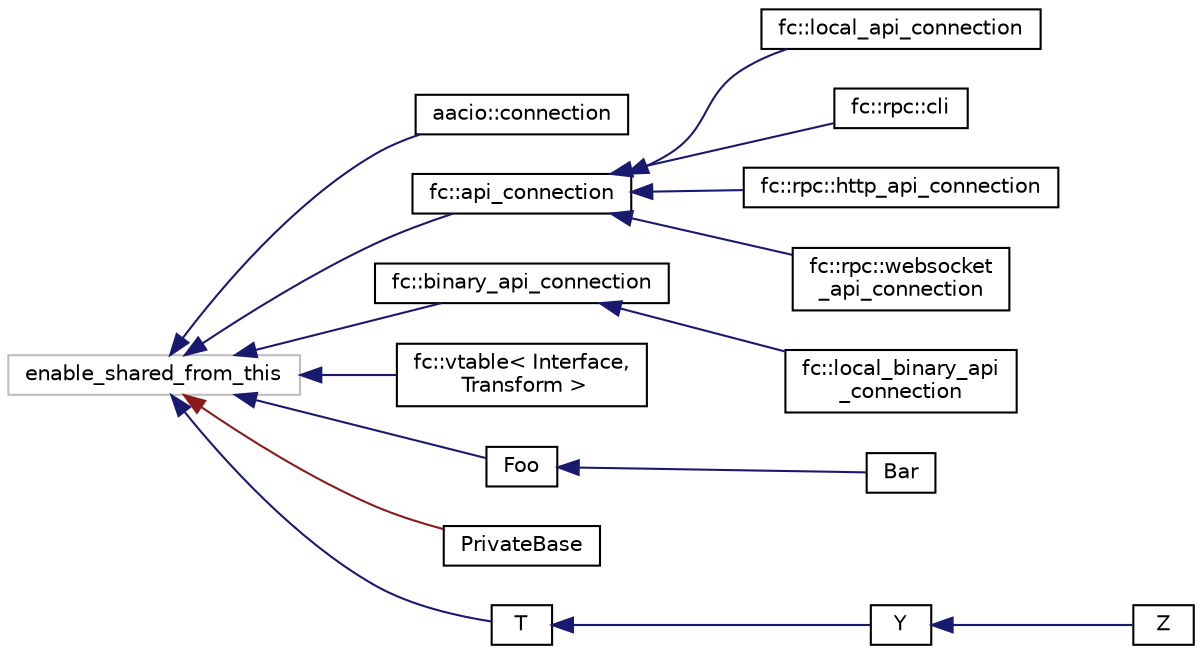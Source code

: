 digraph "Graphical Class Hierarchy"
{
  edge [fontname="Helvetica",fontsize="10",labelfontname="Helvetica",labelfontsize="10"];
  node [fontname="Helvetica",fontsize="10",shape=record];
  rankdir="LR";
  Node2777 [label="enable_shared_from_this",height=0.2,width=0.4,color="grey75", fillcolor="white", style="filled"];
  Node2777 -> Node0 [dir="back",color="midnightblue",fontsize="10",style="solid",fontname="Helvetica"];
  Node0 [label="aacio::connection",height=0.2,width=0.4,color="black", fillcolor="white", style="filled",URL="$classaacio_1_1connection.html"];
  Node2777 -> Node2779 [dir="back",color="midnightblue",fontsize="10",style="solid",fontname="Helvetica"];
  Node2779 [label="fc::api_connection",height=0.2,width=0.4,color="black", fillcolor="white", style="filled",URL="$classfc_1_1api__connection.html"];
  Node2779 -> Node2780 [dir="back",color="midnightblue",fontsize="10",style="solid",fontname="Helvetica"];
  Node2780 [label="fc::local_api_connection",height=0.2,width=0.4,color="black", fillcolor="white", style="filled",URL="$classfc_1_1local__api__connection.html"];
  Node2779 -> Node2781 [dir="back",color="midnightblue",fontsize="10",style="solid",fontname="Helvetica"];
  Node2781 [label="fc::rpc::cli",height=0.2,width=0.4,color="black", fillcolor="white", style="filled",URL="$classfc_1_1rpc_1_1cli.html"];
  Node2779 -> Node2782 [dir="back",color="midnightblue",fontsize="10",style="solid",fontname="Helvetica"];
  Node2782 [label="fc::rpc::http_api_connection",height=0.2,width=0.4,color="black", fillcolor="white", style="filled",URL="$classfc_1_1rpc_1_1http__api__connection.html"];
  Node2779 -> Node2783 [dir="back",color="midnightblue",fontsize="10",style="solid",fontname="Helvetica"];
  Node2783 [label="fc::rpc::websocket\l_api_connection",height=0.2,width=0.4,color="black", fillcolor="white", style="filled",URL="$classfc_1_1rpc_1_1websocket__api__connection.html"];
  Node2777 -> Node2784 [dir="back",color="midnightblue",fontsize="10",style="solid",fontname="Helvetica"];
  Node2784 [label="fc::binary_api_connection",height=0.2,width=0.4,color="black", fillcolor="white", style="filled",URL="$classfc_1_1binary__api__connection.html"];
  Node2784 -> Node2785 [dir="back",color="midnightblue",fontsize="10",style="solid",fontname="Helvetica"];
  Node2785 [label="fc::local_binary_api\l_connection",height=0.2,width=0.4,color="black", fillcolor="white", style="filled",URL="$classfc_1_1local__binary__api__connection.html"];
  Node2777 -> Node2786 [dir="back",color="midnightblue",fontsize="10",style="solid",fontname="Helvetica"];
  Node2786 [label="fc::vtable\< Interface,\l Transform \>",height=0.2,width=0.4,color="black", fillcolor="white", style="filled",URL="$structfc_1_1vtable.html"];
  Node2777 -> Node2787 [dir="back",color="midnightblue",fontsize="10",style="solid",fontname="Helvetica"];
  Node2787 [label="Foo",height=0.2,width=0.4,color="black", fillcolor="white", style="filled",URL="$struct_foo.html"];
  Node2787 -> Node2788 [dir="back",color="midnightblue",fontsize="10",style="solid",fontname="Helvetica"];
  Node2788 [label="Bar",height=0.2,width=0.4,color="black", fillcolor="white", style="filled",URL="$struct_bar.html"];
  Node2777 -> Node2789 [dir="back",color="firebrick4",fontsize="10",style="solid",fontname="Helvetica"];
  Node2789 [label="PrivateBase",height=0.2,width=0.4,color="black", fillcolor="white", style="filled",URL="$struct_private_base.html"];
  Node2777 -> Node2790 [dir="back",color="midnightblue",fontsize="10",style="solid",fontname="Helvetica"];
  Node2790 [label="T",height=0.2,width=0.4,color="black", fillcolor="white", style="filled",URL="$struct_t.html"];
  Node2790 -> Node2791 [dir="back",color="midnightblue",fontsize="10",style="solid",fontname="Helvetica"];
  Node2791 [label="Y",height=0.2,width=0.4,color="black", fillcolor="white", style="filled",URL="$struct_y.html"];
  Node2791 -> Node2792 [dir="back",color="midnightblue",fontsize="10",style="solid",fontname="Helvetica"];
  Node2792 [label="Z",height=0.2,width=0.4,color="black", fillcolor="white", style="filled",URL="$struct_z.html"];
}
